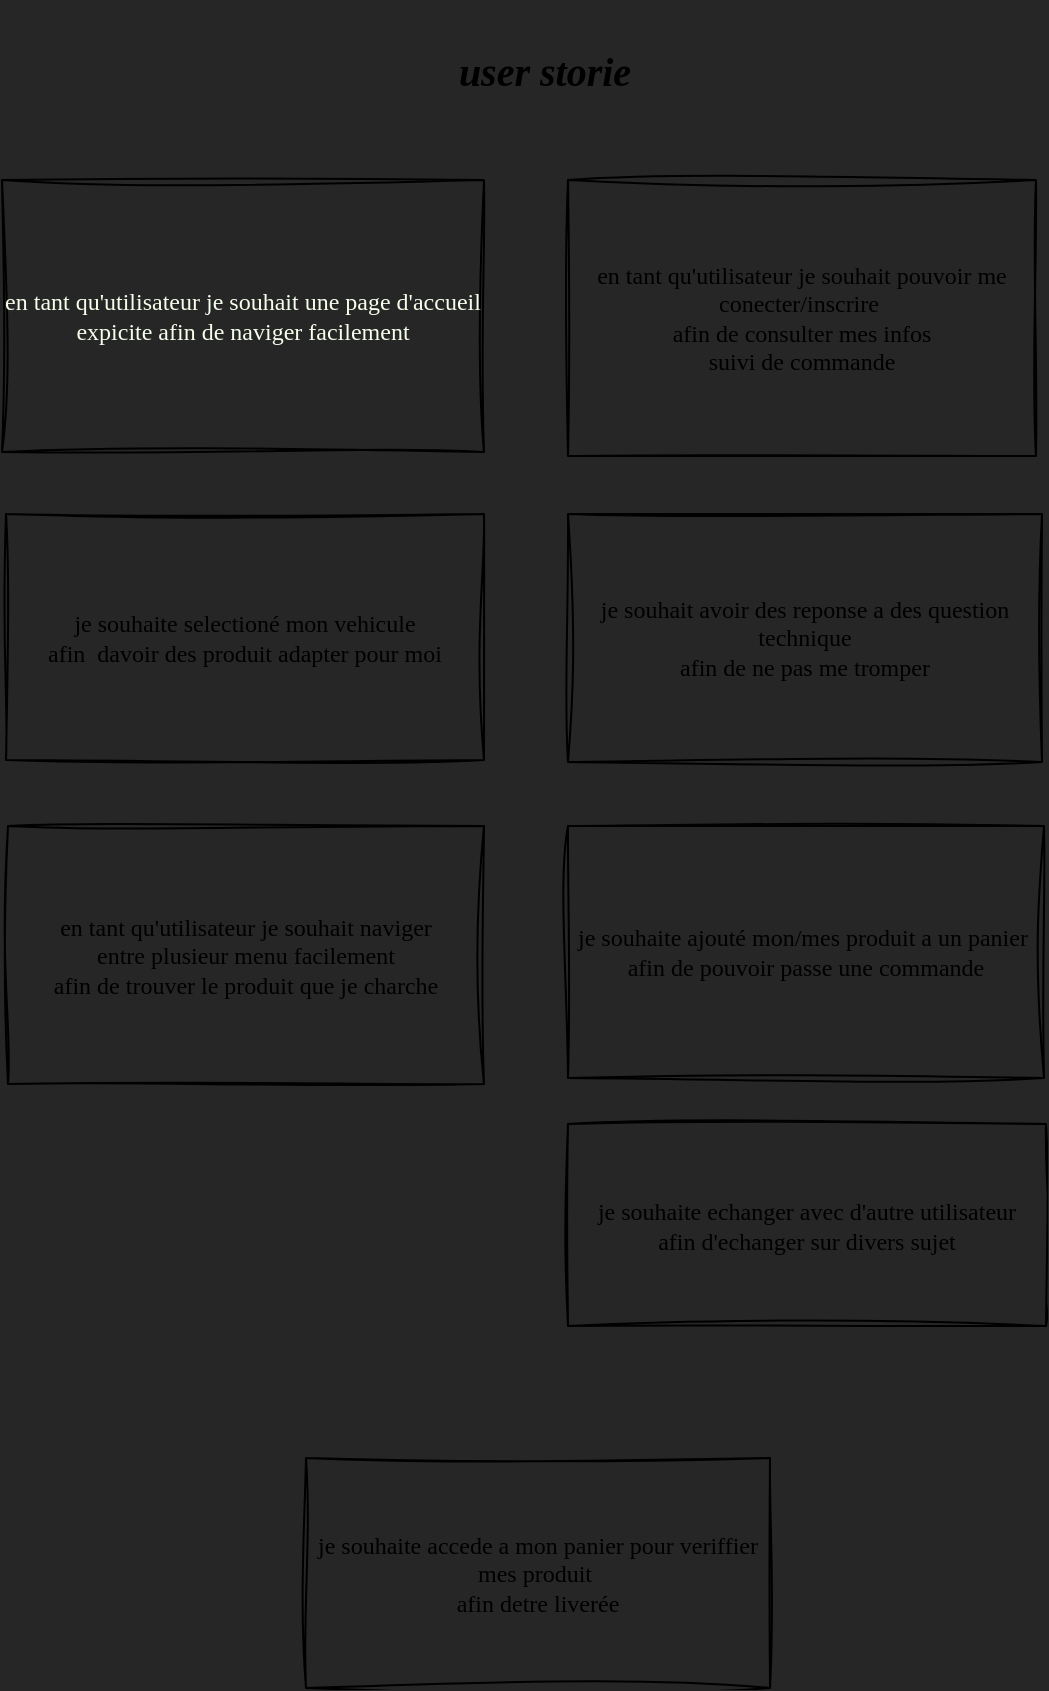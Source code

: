 <mxfile>
    <diagram id="CfQrsZomOojCk4QGLM3-" name="Page-1">
        <mxGraphModel dx="774" dy="656" grid="0" gridSize="10" guides="1" tooltips="1" connect="1" arrows="1" fold="1" page="1" pageScale="1" pageWidth="850" pageHeight="1100" background="#262626" math="0" shadow="0">
            <root>
                <mxCell id="0"/>
                <mxCell id="1" parent="0"/>
                <mxCell id="2" value="&lt;h2 style=&quot;font-size: 20px;&quot;&gt;user storie&lt;/h2&gt;" style="text;html=1;align=center;verticalAlign=middle;resizable=0;points=[];autosize=1;sketch=1;curveFitting=1;jiggle=2;fillColor=none;fontFamily=Comic Sans MS;fontStyle=3;fontSize=20;" vertex="1" parent="1">
                    <mxGeometry x="320" y="25" width="124" height="69" as="geometry"/>
                </mxCell>
                <mxCell id="3" value="&lt;font color=&quot;#f5ffeb&quot;&gt;en tant qu'utilisateur je souhait une page d'accueil expicite afin de naviger facilement&lt;/font&gt;" style="whiteSpace=wrap;html=1;sketch=1;curveFitting=1;jiggle=2;fillColor=none;fontFamily=Comic Sans MS;" vertex="1" parent="1">
                    <mxGeometry x="111" y="115" width="241" height="136" as="geometry"/>
                </mxCell>
                <mxCell id="4" value="en tant qu'utilisateur je souhait pouvoir me conecter/inscrire&amp;nbsp;&lt;br&gt;afin de consulter mes infos&lt;br&gt;suivi de commande" style="whiteSpace=wrap;html=1;sketch=1;curveFitting=1;jiggle=2;fillColor=none;fontFamily=Comic Sans MS;" vertex="1" parent="1">
                    <mxGeometry x="394" y="115" width="234" height="138" as="geometry"/>
                </mxCell>
                <mxCell id="5" value="en tant qu'utilisateur je souhait naviger&lt;br&gt;&amp;nbsp;entre plusieur menu facilement&amp;nbsp;&lt;br&gt;afin de trouver le produit que je charche" style="whiteSpace=wrap;html=1;sketch=1;curveFitting=1;jiggle=2;fillColor=none;fontFamily=Comic Sans MS;" vertex="1" parent="1">
                    <mxGeometry x="114" y="438" width="238" height="129" as="geometry"/>
                </mxCell>
                <mxCell id="8" value="je souhaite selectioné mon vehicule&lt;br&gt;afin&amp;nbsp; davoir des produit adapter pour moi" style="whiteSpace=wrap;html=1;sketch=1;curveFitting=1;jiggle=2;fillColor=none;fontFamily=Comic Sans MS;" vertex="1" parent="1">
                    <mxGeometry x="113" y="282" width="239" height="123" as="geometry"/>
                </mxCell>
                <mxCell id="10" value="je souhait avoir des reponse a des question technique&lt;br&gt;afin de ne pas me tromper" style="whiteSpace=wrap;html=1;sketch=1;curveFitting=1;jiggle=2;fillColor=none;fontFamily=Comic Sans MS;" vertex="1" parent="1">
                    <mxGeometry x="394" y="282" width="237" height="124" as="geometry"/>
                </mxCell>
                <mxCell id="11" value="je souhaite ajouté mon/mes produit a un panier&amp;nbsp;&lt;br&gt;afin de pouvoir passe une commande" style="whiteSpace=wrap;html=1;sketch=1;curveFitting=1;jiggle=2;fillColor=none;fontFamily=Comic Sans MS;" vertex="1" parent="1">
                    <mxGeometry x="394" y="438" width="238" height="126" as="geometry"/>
                </mxCell>
                <mxCell id="12" value="je souhaite accede a mon panier pour veriffier mes produit&amp;nbsp;&lt;br&gt;afin detre liverée" style="whiteSpace=wrap;html=1;sketch=1;curveFitting=1;jiggle=2;fillColor=none;fontFamily=Comic Sans MS;" vertex="1" parent="1">
                    <mxGeometry x="263" y="754" width="232" height="115" as="geometry"/>
                </mxCell>
                <mxCell id="14" value="je souhaite echanger avec d'autre utilisateur&lt;br&gt;afin d'echanger sur divers sujet" style="whiteSpace=wrap;html=1;sketch=1;curveFitting=1;jiggle=2;fillColor=none;fontFamily=Comic Sans MS;" vertex="1" parent="1">
                    <mxGeometry x="394" y="587" width="239" height="101" as="geometry"/>
                </mxCell>
            </root>
        </mxGraphModel>
    </diagram>
</mxfile>
